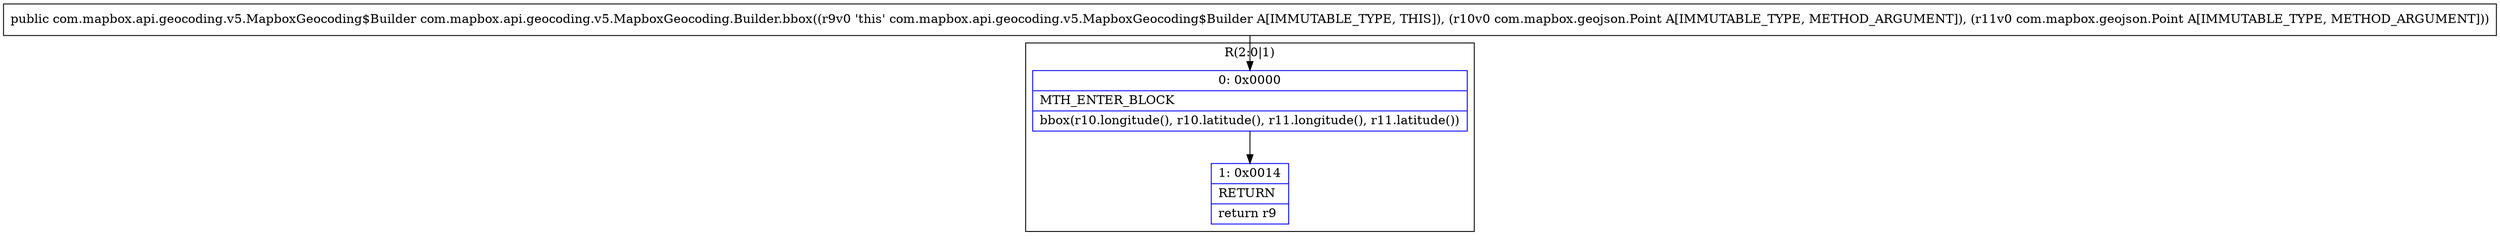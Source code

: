 digraph "CFG forcom.mapbox.api.geocoding.v5.MapboxGeocoding.Builder.bbox(Lcom\/mapbox\/geojson\/Point;Lcom\/mapbox\/geojson\/Point;)Lcom\/mapbox\/api\/geocoding\/v5\/MapboxGeocoding$Builder;" {
subgraph cluster_Region_1128456244 {
label = "R(2:0|1)";
node [shape=record,color=blue];
Node_0 [shape=record,label="{0\:\ 0x0000|MTH_ENTER_BLOCK\l|bbox(r10.longitude(), r10.latitude(), r11.longitude(), r11.latitude())\l}"];
Node_1 [shape=record,label="{1\:\ 0x0014|RETURN\l|return r9\l}"];
}
MethodNode[shape=record,label="{public com.mapbox.api.geocoding.v5.MapboxGeocoding$Builder com.mapbox.api.geocoding.v5.MapboxGeocoding.Builder.bbox((r9v0 'this' com.mapbox.api.geocoding.v5.MapboxGeocoding$Builder A[IMMUTABLE_TYPE, THIS]), (r10v0 com.mapbox.geojson.Point A[IMMUTABLE_TYPE, METHOD_ARGUMENT]), (r11v0 com.mapbox.geojson.Point A[IMMUTABLE_TYPE, METHOD_ARGUMENT])) }"];
MethodNode -> Node_0;
Node_0 -> Node_1;
}

